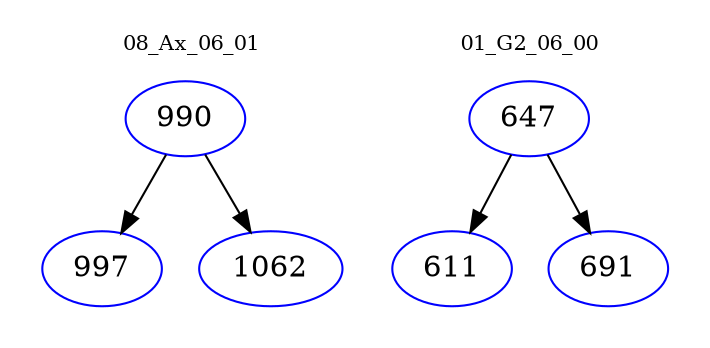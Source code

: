 digraph{
subgraph cluster_0 {
color = white
label = "08_Ax_06_01";
fontsize=10;
T0_990 [label="990", color="blue"]
T0_990 -> T0_997 [color="black"]
T0_997 [label="997", color="blue"]
T0_990 -> T0_1062 [color="black"]
T0_1062 [label="1062", color="blue"]
}
subgraph cluster_1 {
color = white
label = "01_G2_06_00";
fontsize=10;
T1_647 [label="647", color="blue"]
T1_647 -> T1_611 [color="black"]
T1_611 [label="611", color="blue"]
T1_647 -> T1_691 [color="black"]
T1_691 [label="691", color="blue"]
}
}
